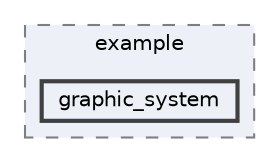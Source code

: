 digraph "src/test/java/com/example/graphic_system"
{
 // LATEX_PDF_SIZE
  bgcolor="transparent";
  edge [fontname=Helvetica,fontsize=10,labelfontname=Helvetica,labelfontsize=10];
  node [fontname=Helvetica,fontsize=10,shape=box,height=0.2,width=0.4];
  compound=true
  subgraph clusterdir_78723e336fd254b123dc05d5464f5a60 {
    graph [ bgcolor="#edf0f7", pencolor="grey50", label="example", fontname=Helvetica,fontsize=10 style="filled,dashed", URL="dir_78723e336fd254b123dc05d5464f5a60.html",tooltip=""]
  dir_da813c82607c8d6e3cb33ef18c5a1be7 [label="graphic_system", fillcolor="#edf0f7", color="grey25", style="filled,bold", URL="dir_da813c82607c8d6e3cb33ef18c5a1be7.html",tooltip=""];
  }
}
